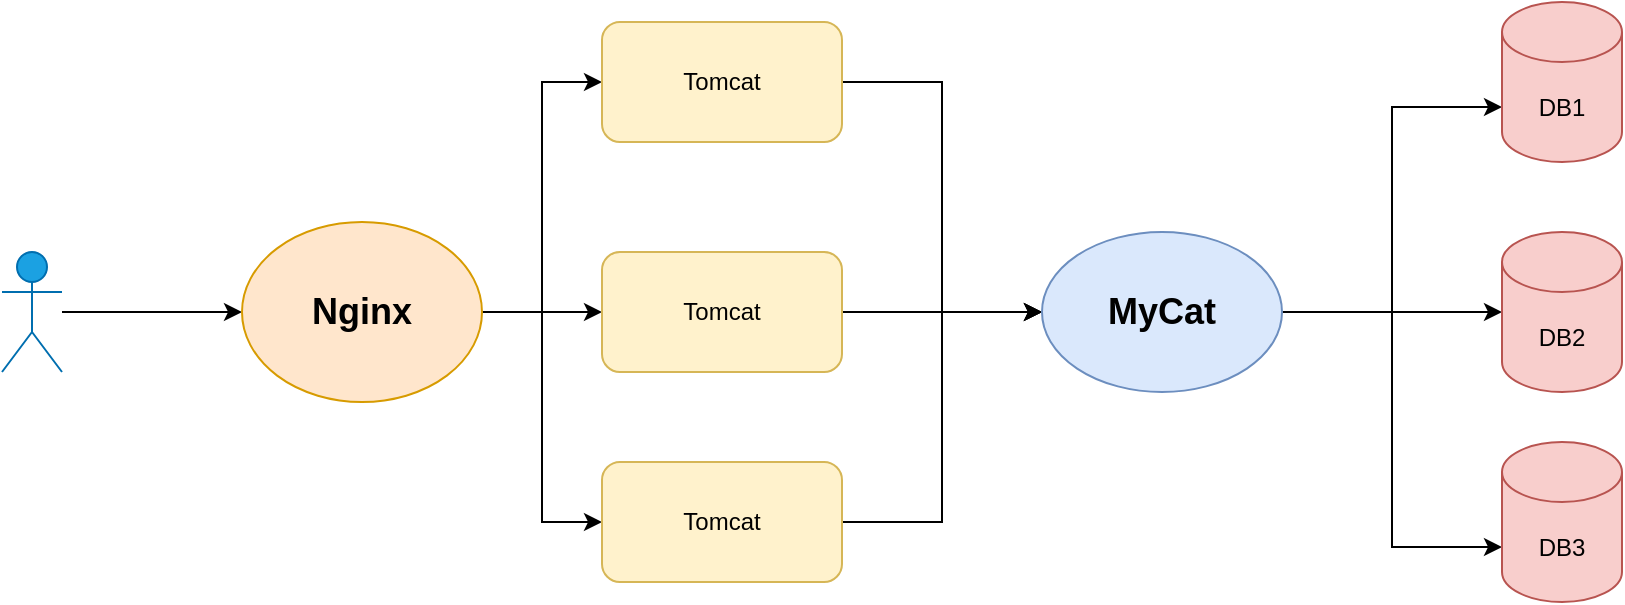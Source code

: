<mxfile version="20.8.16" type="device"><diagram name="Page-1" id="74e2e168-ea6b-b213-b513-2b3c1d86103e"><mxGraphModel dx="1026" dy="743" grid="1" gridSize="10" guides="1" tooltips="1" connect="1" arrows="1" fold="1" page="1" pageScale="1" pageWidth="1100" pageHeight="850" background="none" math="0" shadow="0"><root><mxCell id="0"/><mxCell id="1" parent="0"/><mxCell id="KWOFwW8F2cNjfxEM2Bmk-19" style="edgeStyle=orthogonalEdgeStyle;rounded=0;orthogonalLoop=1;jettySize=auto;html=1;entryX=0;entryY=0.5;entryDx=0;entryDy=0;fontSize=18;" parent="1" source="KWOFwW8F2cNjfxEM2Bmk-1" target="KWOFwW8F2cNjfxEM2Bmk-2" edge="1"><mxGeometry relative="1" as="geometry"/></mxCell><mxCell id="KWOFwW8F2cNjfxEM2Bmk-1" value="Actor" style="shape=umlActor;verticalLabelPosition=bottom;verticalAlign=top;html=1;outlineConnect=0;fillColor=#1ba1e2;fontColor=#ffffff;strokeColor=#006EAF;" parent="1" vertex="1"><mxGeometry x="130" y="215" width="30" height="60" as="geometry"/></mxCell><mxCell id="KWOFwW8F2cNjfxEM2Bmk-6" style="edgeStyle=orthogonalEdgeStyle;rounded=0;orthogonalLoop=1;jettySize=auto;html=1;entryX=0;entryY=0.5;entryDx=0;entryDy=0;" parent="1" source="KWOFwW8F2cNjfxEM2Bmk-2" target="KWOFwW8F2cNjfxEM2Bmk-5" edge="1"><mxGeometry relative="1" as="geometry"/></mxCell><mxCell id="KWOFwW8F2cNjfxEM2Bmk-7" style="edgeStyle=orthogonalEdgeStyle;rounded=0;orthogonalLoop=1;jettySize=auto;html=1;entryX=0;entryY=0.5;entryDx=0;entryDy=0;" parent="1" source="KWOFwW8F2cNjfxEM2Bmk-2" target="KWOFwW8F2cNjfxEM2Bmk-4" edge="1"><mxGeometry relative="1" as="geometry"/></mxCell><mxCell id="KWOFwW8F2cNjfxEM2Bmk-8" style="edgeStyle=orthogonalEdgeStyle;rounded=0;orthogonalLoop=1;jettySize=auto;html=1;entryX=0;entryY=0.5;entryDx=0;entryDy=0;" parent="1" source="KWOFwW8F2cNjfxEM2Bmk-2" target="KWOFwW8F2cNjfxEM2Bmk-3" edge="1"><mxGeometry relative="1" as="geometry"/></mxCell><mxCell id="KWOFwW8F2cNjfxEM2Bmk-2" value="&lt;b&gt;&lt;font style=&quot;font-size: 18px;&quot;&gt;Nginx&lt;/font&gt;&lt;/b&gt;" style="ellipse;whiteSpace=wrap;html=1;fillColor=#ffe6cc;strokeColor=#d79b00;" parent="1" vertex="1"><mxGeometry x="250" y="200" width="120" height="90" as="geometry"/></mxCell><mxCell id="KWOFwW8F2cNjfxEM2Bmk-10" style="edgeStyle=orthogonalEdgeStyle;rounded=0;orthogonalLoop=1;jettySize=auto;html=1;entryX=0;entryY=0.5;entryDx=0;entryDy=0;" parent="1" source="KWOFwW8F2cNjfxEM2Bmk-3" target="KWOFwW8F2cNjfxEM2Bmk-9" edge="1"><mxGeometry relative="1" as="geometry"/></mxCell><mxCell id="KWOFwW8F2cNjfxEM2Bmk-3" value="Tomcat" style="rounded=1;whiteSpace=wrap;html=1;fillColor=#fff2cc;strokeColor=#d6b656;" parent="1" vertex="1"><mxGeometry x="430" y="100" width="120" height="60" as="geometry"/></mxCell><mxCell id="KWOFwW8F2cNjfxEM2Bmk-11" style="edgeStyle=orthogonalEdgeStyle;rounded=0;orthogonalLoop=1;jettySize=auto;html=1;entryX=0;entryY=0.5;entryDx=0;entryDy=0;" parent="1" source="KWOFwW8F2cNjfxEM2Bmk-4" target="KWOFwW8F2cNjfxEM2Bmk-9" edge="1"><mxGeometry relative="1" as="geometry"/></mxCell><mxCell id="KWOFwW8F2cNjfxEM2Bmk-4" value="Tomcat" style="rounded=1;whiteSpace=wrap;html=1;fillColor=#fff2cc;strokeColor=#d6b656;" parent="1" vertex="1"><mxGeometry x="430" y="215" width="120" height="60" as="geometry"/></mxCell><mxCell id="KWOFwW8F2cNjfxEM2Bmk-12" style="edgeStyle=orthogonalEdgeStyle;rounded=0;orthogonalLoop=1;jettySize=auto;html=1;entryX=0;entryY=0.5;entryDx=0;entryDy=0;" parent="1" source="KWOFwW8F2cNjfxEM2Bmk-5" target="KWOFwW8F2cNjfxEM2Bmk-9" edge="1"><mxGeometry relative="1" as="geometry"/></mxCell><mxCell id="KWOFwW8F2cNjfxEM2Bmk-5" value="Tomcat" style="rounded=1;whiteSpace=wrap;html=1;fillColor=#fff2cc;strokeColor=#d6b656;" parent="1" vertex="1"><mxGeometry x="430" y="320" width="120" height="60" as="geometry"/></mxCell><mxCell id="KWOFwW8F2cNjfxEM2Bmk-16" style="edgeStyle=orthogonalEdgeStyle;rounded=0;orthogonalLoop=1;jettySize=auto;html=1;entryX=0;entryY=0;entryDx=0;entryDy=52.5;entryPerimeter=0;" parent="1" source="KWOFwW8F2cNjfxEM2Bmk-9" target="KWOFwW8F2cNjfxEM2Bmk-15" edge="1"><mxGeometry relative="1" as="geometry"/></mxCell><mxCell id="KWOFwW8F2cNjfxEM2Bmk-17" style="edgeStyle=orthogonalEdgeStyle;rounded=0;orthogonalLoop=1;jettySize=auto;html=1;" parent="1" source="KWOFwW8F2cNjfxEM2Bmk-9" target="KWOFwW8F2cNjfxEM2Bmk-14" edge="1"><mxGeometry relative="1" as="geometry"/></mxCell><mxCell id="KWOFwW8F2cNjfxEM2Bmk-18" style="edgeStyle=orthogonalEdgeStyle;rounded=0;orthogonalLoop=1;jettySize=auto;html=1;entryX=0;entryY=0;entryDx=0;entryDy=52.5;entryPerimeter=0;" parent="1" source="KWOFwW8F2cNjfxEM2Bmk-9" target="KWOFwW8F2cNjfxEM2Bmk-13" edge="1"><mxGeometry relative="1" as="geometry"/></mxCell><mxCell id="KWOFwW8F2cNjfxEM2Bmk-9" value="&lt;b&gt;&lt;font style=&quot;font-size: 18px;&quot;&gt;MyCat&lt;/font&gt;&lt;/b&gt;" style="ellipse;whiteSpace=wrap;html=1;fillColor=#dae8fc;strokeColor=#6c8ebf;" parent="1" vertex="1"><mxGeometry x="650" y="205" width="120" height="80" as="geometry"/></mxCell><mxCell id="KWOFwW8F2cNjfxEM2Bmk-13" value="DB1" style="shape=cylinder3;whiteSpace=wrap;html=1;boundedLbl=1;backgroundOutline=1;size=15;fillColor=#f8cecc;strokeColor=#b85450;" parent="1" vertex="1"><mxGeometry x="880" y="90" width="60" height="80" as="geometry"/></mxCell><mxCell id="KWOFwW8F2cNjfxEM2Bmk-14" value="DB2" style="shape=cylinder3;whiteSpace=wrap;html=1;boundedLbl=1;backgroundOutline=1;size=15;fillColor=#f8cecc;strokeColor=#b85450;" parent="1" vertex="1"><mxGeometry x="880" y="205" width="60" height="80" as="geometry"/></mxCell><mxCell id="KWOFwW8F2cNjfxEM2Bmk-15" value="DB3" style="shape=cylinder3;whiteSpace=wrap;html=1;boundedLbl=1;backgroundOutline=1;size=15;fillColor=#f8cecc;strokeColor=#b85450;" parent="1" vertex="1"><mxGeometry x="880" y="310" width="60" height="80" as="geometry"/></mxCell></root></mxGraphModel></diagram></mxfile>